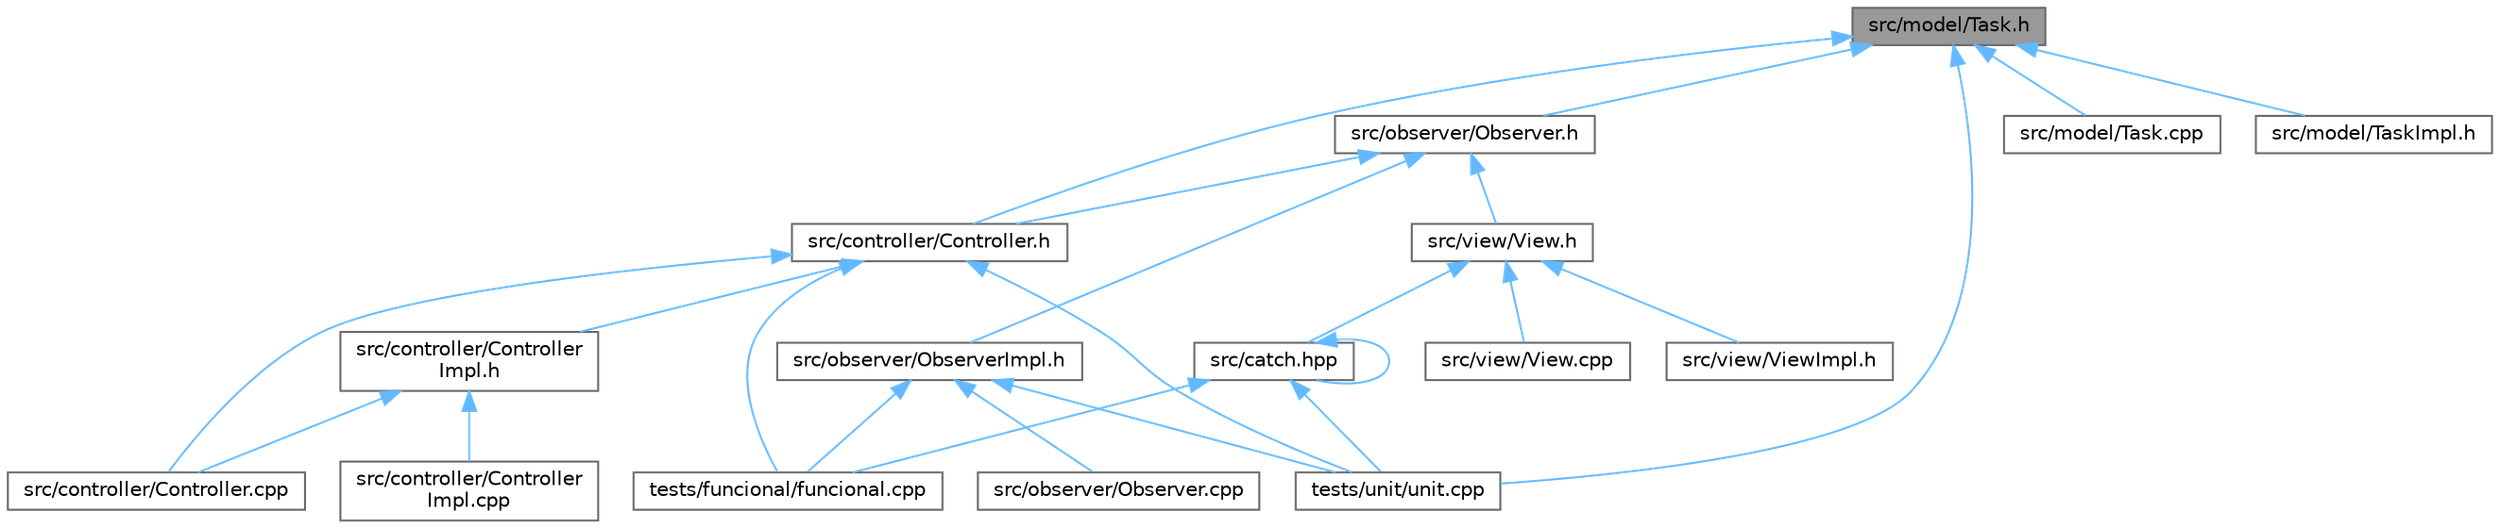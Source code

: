digraph "src/model/Task.h"
{
 // LATEX_PDF_SIZE
  bgcolor="transparent";
  edge [fontname=Helvetica,fontsize=10,labelfontname=Helvetica,labelfontsize=10];
  node [fontname=Helvetica,fontsize=10,shape=box,height=0.2,width=0.4];
  Node1 [id="Node000001",label="src/model/Task.h",height=0.2,width=0.4,color="gray40", fillcolor="grey60", style="filled", fontcolor="black",tooltip=" "];
  Node1 -> Node2 [id="edge1_Node000001_Node000002",dir="back",color="steelblue1",style="solid",tooltip=" "];
  Node2 [id="Node000002",label="src/controller/Controller.h",height=0.2,width=0.4,color="grey40", fillcolor="white", style="filled",URL="$_controller_8h.html",tooltip=" "];
  Node2 -> Node3 [id="edge2_Node000002_Node000003",dir="back",color="steelblue1",style="solid",tooltip=" "];
  Node3 [id="Node000003",label="src/controller/Controller.cpp",height=0.2,width=0.4,color="grey40", fillcolor="white", style="filled",URL="$_controller_8cpp.html",tooltip=" "];
  Node2 -> Node4 [id="edge3_Node000002_Node000004",dir="back",color="steelblue1",style="solid",tooltip=" "];
  Node4 [id="Node000004",label="src/controller/Controller\lImpl.h",height=0.2,width=0.4,color="grey40", fillcolor="white", style="filled",URL="$_controller_impl_8h.html",tooltip=" "];
  Node4 -> Node3 [id="edge4_Node000004_Node000003",dir="back",color="steelblue1",style="solid",tooltip=" "];
  Node4 -> Node5 [id="edge5_Node000004_Node000005",dir="back",color="steelblue1",style="solid",tooltip=" "];
  Node5 [id="Node000005",label="src/controller/Controller\lImpl.cpp",height=0.2,width=0.4,color="grey40", fillcolor="white", style="filled",URL="$_controller_impl_8cpp.html",tooltip=" "];
  Node2 -> Node6 [id="edge6_Node000002_Node000006",dir="back",color="steelblue1",style="solid",tooltip=" "];
  Node6 [id="Node000006",label="tests/funcional/funcional.cpp",height=0.2,width=0.4,color="grey40", fillcolor="white", style="filled",URL="$funcional_8cpp.html",tooltip=" "];
  Node2 -> Node7 [id="edge7_Node000002_Node000007",dir="back",color="steelblue1",style="solid",tooltip=" "];
  Node7 [id="Node000007",label="tests/unit/unit.cpp",height=0.2,width=0.4,color="grey40", fillcolor="white", style="filled",URL="$unit_8cpp.html",tooltip=" "];
  Node1 -> Node8 [id="edge8_Node000001_Node000008",dir="back",color="steelblue1",style="solid",tooltip=" "];
  Node8 [id="Node000008",label="src/model/Task.cpp",height=0.2,width=0.4,color="grey40", fillcolor="white", style="filled",URL="$_task_8cpp.html",tooltip=" "];
  Node1 -> Node9 [id="edge9_Node000001_Node000009",dir="back",color="steelblue1",style="solid",tooltip=" "];
  Node9 [id="Node000009",label="src/model/TaskImpl.h",height=0.2,width=0.4,color="grey40", fillcolor="white", style="filled",URL="$_task_impl_8h.html",tooltip=" "];
  Node1 -> Node10 [id="edge10_Node000001_Node000010",dir="back",color="steelblue1",style="solid",tooltip=" "];
  Node10 [id="Node000010",label="src/observer/Observer.h",height=0.2,width=0.4,color="grey40", fillcolor="white", style="filled",URL="$_observer_8h.html",tooltip=" "];
  Node10 -> Node2 [id="edge11_Node000010_Node000002",dir="back",color="steelblue1",style="solid",tooltip=" "];
  Node10 -> Node11 [id="edge12_Node000010_Node000011",dir="back",color="steelblue1",style="solid",tooltip=" "];
  Node11 [id="Node000011",label="src/observer/ObserverImpl.h",height=0.2,width=0.4,color="grey40", fillcolor="white", style="filled",URL="$_observer_impl_8h.html",tooltip=" "];
  Node11 -> Node12 [id="edge13_Node000011_Node000012",dir="back",color="steelblue1",style="solid",tooltip=" "];
  Node12 [id="Node000012",label="src/observer/Observer.cpp",height=0.2,width=0.4,color="grey40", fillcolor="white", style="filled",URL="$_observer_8cpp.html",tooltip=" "];
  Node11 -> Node6 [id="edge14_Node000011_Node000006",dir="back",color="steelblue1",style="solid",tooltip=" "];
  Node11 -> Node7 [id="edge15_Node000011_Node000007",dir="back",color="steelblue1",style="solid",tooltip=" "];
  Node10 -> Node13 [id="edge16_Node000010_Node000013",dir="back",color="steelblue1",style="solid",tooltip=" "];
  Node13 [id="Node000013",label="src/view/View.h",height=0.2,width=0.4,color="grey40", fillcolor="white", style="filled",URL="$_view_8h.html",tooltip=" "];
  Node13 -> Node14 [id="edge17_Node000013_Node000014",dir="back",color="steelblue1",style="solid",tooltip=" "];
  Node14 [id="Node000014",label="src/catch.hpp",height=0.2,width=0.4,color="grey40", fillcolor="white", style="filled",URL="$catch_8hpp.html",tooltip=" "];
  Node14 -> Node14 [id="edge18_Node000014_Node000014",dir="back",color="steelblue1",style="solid",tooltip=" "];
  Node14 -> Node6 [id="edge19_Node000014_Node000006",dir="back",color="steelblue1",style="solid",tooltip=" "];
  Node14 -> Node7 [id="edge20_Node000014_Node000007",dir="back",color="steelblue1",style="solid",tooltip=" "];
  Node13 -> Node15 [id="edge21_Node000013_Node000015",dir="back",color="steelblue1",style="solid",tooltip=" "];
  Node15 [id="Node000015",label="src/view/View.cpp",height=0.2,width=0.4,color="grey40", fillcolor="white", style="filled",URL="$_view_8cpp.html",tooltip=" "];
  Node13 -> Node16 [id="edge22_Node000013_Node000016",dir="back",color="steelblue1",style="solid",tooltip=" "];
  Node16 [id="Node000016",label="src/view/ViewImpl.h",height=0.2,width=0.4,color="grey40", fillcolor="white", style="filled",URL="$_view_impl_8h.html",tooltip=" "];
  Node1 -> Node7 [id="edge23_Node000001_Node000007",dir="back",color="steelblue1",style="solid",tooltip=" "];
}
